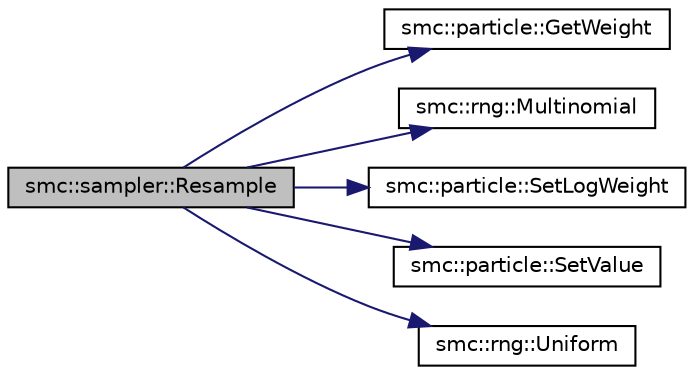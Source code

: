 digraph "smc::sampler::Resample"
{
 // LATEX_PDF_SIZE
  edge [fontname="Helvetica",fontsize="10",labelfontname="Helvetica",labelfontsize="10"];
  node [fontname="Helvetica",fontsize="10",shape=record];
  rankdir="LR";
  Node1 [label="smc::sampler::Resample",height=0.2,width=0.4,color="black", fillcolor="grey75", style="filled", fontcolor="black",tooltip="Resample the particle set using the specified resmpling scheme."];
  Node1 -> Node2 [color="midnightblue",fontsize="10",style="solid",fontname="Helvetica"];
  Node2 [label="smc::particle::GetWeight",height=0.2,width=0.4,color="black", fillcolor="white", style="filled",URL="$classsmc_1_1particle.html#a500d7f2921bbb082db00eaef2ff22964",tooltip="Returns the particle's unnormalised weight."];
  Node1 -> Node3 [color="midnightblue",fontsize="10",style="solid",fontname="Helvetica"];
  Node3 [label="smc::rng::Multinomial",height=0.2,width=0.4,color="black", fillcolor="white", style="filled",URL="$classsmc_1_1rng.html#a4c313f4501fd65d367511a5ae2bfaace",tooltip="Generate a multinomial random vector with parameters (n,w[1:k]) and store it in X."];
  Node1 -> Node4 [color="midnightblue",fontsize="10",style="solid",fontname="Helvetica"];
  Node4 [label="smc::particle::SetLogWeight",height=0.2,width=0.4,color="black", fillcolor="white", style="filled",URL="$classsmc_1_1particle.html#ae06a539b1f3293910d27cd5a0a21b6b9",tooltip="Sets the particle's log weight explicitly."];
  Node1 -> Node5 [color="midnightblue",fontsize="10",style="solid",fontname="Helvetica"];
  Node5 [label="smc::particle::SetValue",height=0.2,width=0.4,color="black", fillcolor="white", style="filled",URL="$classsmc_1_1particle.html#a7ba7438e0cac79d7b5daf2b3b98eb9a9",tooltip="Sets the particle's value explicitly."];
  Node1 -> Node6 [color="midnightblue",fontsize="10",style="solid",fontname="Helvetica"];
  Node6 [label="smc::rng::Uniform",height=0.2,width=0.4,color="black", fillcolor="white", style="filled",URL="$classsmc_1_1rng.html#ab8bb55fa47b83252a56c102c8cd77da3",tooltip="Return a random number generated uniformly between dMin and dMax."];
}
